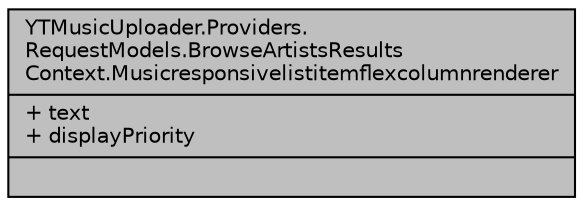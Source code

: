 digraph "YTMusicUploader.Providers.RequestModels.BrowseArtistsResultsContext.Musicresponsivelistitemflexcolumnrenderer"
{
 // LATEX_PDF_SIZE
  edge [fontname="Helvetica",fontsize="10",labelfontname="Helvetica",labelfontsize="10"];
  node [fontname="Helvetica",fontsize="10",shape=record];
  Node1 [label="{YTMusicUploader.Providers.\lRequestModels.BrowseArtistsResults\lContext.Musicresponsivelistitemflexcolumnrenderer\n|+ text\l+ displayPriority\l|}",height=0.2,width=0.4,color="black", fillcolor="grey75", style="filled", fontcolor="black",tooltip=" "];
}
